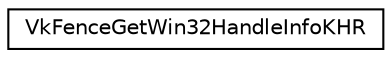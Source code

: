 digraph "Graphical Class Hierarchy"
{
 // LATEX_PDF_SIZE
  edge [fontname="Helvetica",fontsize="10",labelfontname="Helvetica",labelfontsize="10"];
  node [fontname="Helvetica",fontsize="10",shape=record];
  rankdir="LR";
  Node0 [label="VkFenceGetWin32HandleInfoKHR",height=0.2,width=0.4,color="black", fillcolor="white", style="filled",URL="$d3/da0/structVkFenceGetWin32HandleInfoKHR.html",tooltip=" "];
}
